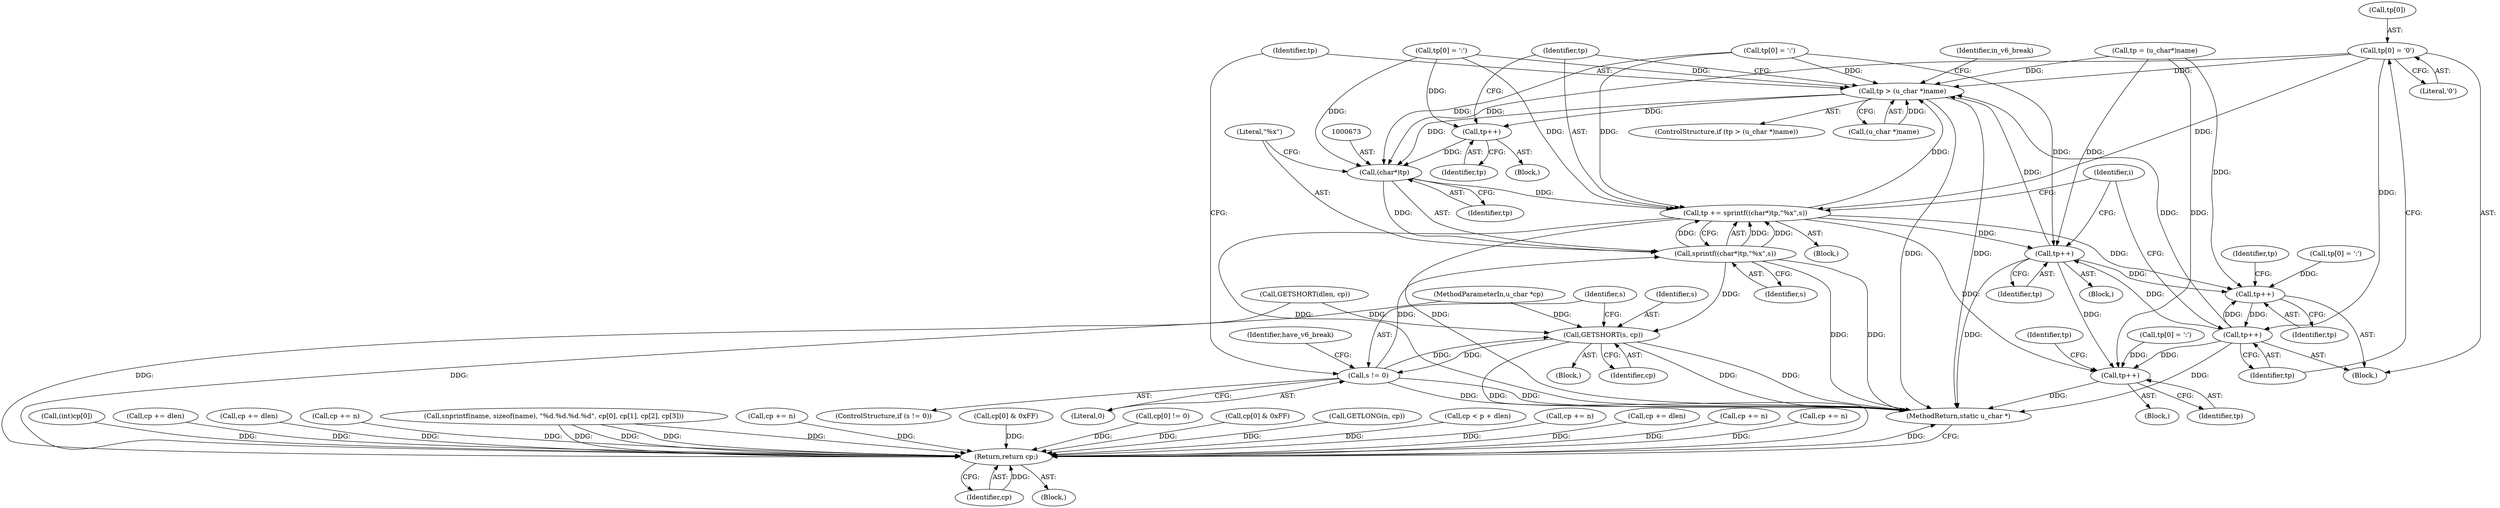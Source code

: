 digraph "0_php-src_b34d7849ed90ced9345f8ea1c59bc8d101c18468@array" {
"1000708" [label="(Call,tp[0] = '0')"];
"1000653" [label="(Call,tp > (u_char *)name)"];
"1000667" [label="(Call,tp++)"];
"1000672" [label="(Call,(char*)tp)"];
"1000669" [label="(Call,tp += sprintf((char*)tp,\"%x\",s))"];
"1000694" [label="(Call,tp++)"];
"1000706" [label="(Call,tp++)"];
"1000713" [label="(Call,tp++)"];
"1000725" [label="(Call,tp++)"];
"1000671" [label="(Call,sprintf((char*)tp,\"%x\",s))"];
"1000644" [label="(Call,GETSHORT(s, cp))"];
"1000648" [label="(Call,s != 0)"];
"1001217" [label="(Return,return cp;)"];
"1000654" [label="(Identifier,tp)"];
"1000642" [label="(Identifier,i)"];
"1000714" [label="(Identifier,tp)"];
"1000701" [label="(Call,tp[0] = ':')"];
"1000707" [label="(Identifier,tp)"];
"1000669" [label="(Call,tp += sprintf((char*)tp,\"%x\",s))"];
"1000720" [label="(Call,tp[0] = ':')"];
"1000681" [label="(Identifier,have_v6_break)"];
"1000758" [label="(Call,(int)cp[0])"];
"1000273" [label="(Call,cp += dlen)"];
"1000651" [label="(Block,)"];
"1000658" [label="(Block,)"];
"1000712" [label="(Literal,'0')"];
"1000710" [label="(Identifier,tp)"];
"1001213" [label="(Call,cp += dlen)"];
"1000655" [label="(Call,(u_char *)name)"];
"1001079" [label="(Call,cp += n)"];
"1000650" [label="(Literal,0)"];
"1000649" [label="(Identifier,s)"];
"1000647" [label="(ControlStructure,if (s != 0))"];
"1000644" [label="(Call,GETSHORT(s, cp))"];
"1001218" [label="(Identifier,cp)"];
"1000629" [label="(Call,tp = (u_char*)name)"];
"1000671" [label="(Call,sprintf((char*)tp,\"%x\",s))"];
"1000250" [label="(Call,snprintf(name, sizeof(name), \"%d.%d.%d.%d\", cp[0], cp[1], cp[2], cp[3]))"];
"1001014" [label="(Call,cp += n)"];
"1001217" [label="(Return,return cp;)"];
"1001219" [label="(MethodReturn,static u_char *)"];
"1000719" [label="(Block,)"];
"1000643" [label="(Block,)"];
"1000695" [label="(Identifier,tp)"];
"1000675" [label="(Literal,\"%x\")"];
"1000672" [label="(Call,(char*)tp)"];
"1000676" [label="(Identifier,s)"];
"1000167" [label="(Call,GETSHORT(dlen, cp))"];
"1000706" [label="(Call,tp++)"];
"1000674" [label="(Identifier,tp)"];
"1000645" [label="(Identifier,s)"];
"1000653" [label="(Call,tp > (u_char *)name)"];
"1000830" [label="(Call,cp[0] & 0xFF)"];
"1000709" [label="(Call,tp[0])"];
"1000113" [label="(Block,)"];
"1000667" [label="(Call,tp++)"];
"1000694" [label="(Call,tp++)"];
"1000670" [label="(Identifier,tp)"];
"1000726" [label="(Identifier,tp)"];
"1000652" [label="(ControlStructure,if (tp > (u_char *)name))"];
"1000668" [label="(Identifier,tp)"];
"1000646" [label="(Identifier,cp)"];
"1000107" [label="(MethodParameterIn,u_char *cp)"];
"1000802" [label="(Call,cp[0] != 0)"];
"1000648" [label="(Call,s != 0)"];
"1001154" [label="(Call,cp[0] & 0xFF)"];
"1000700" [label="(Block,)"];
"1000619" [label="(Call,GETLONG(n, cp))"];
"1000984" [label="(Call,cp < p + dlen)"];
"1000682" [label="(Block,)"];
"1000662" [label="(Call,tp[0] = ':')"];
"1000725" [label="(Call,tp++)"];
"1000352" [label="(Call,cp += n)"];
"1000491" [label="(Call,cp += dlen)"];
"1000406" [label="(Call,cp += n)"];
"1000713" [label="(Call,tp++)"];
"1001196" [label="(Call,cp += n)"];
"1000660" [label="(Identifier,in_v6_break)"];
"1000729" [label="(Identifier,tp)"];
"1000708" [label="(Call,tp[0] = '0')"];
"1000689" [label="(Call,tp[0] = ':')"];
"1000708" -> "1000700"  [label="AST: "];
"1000708" -> "1000712"  [label="CFG: "];
"1000709" -> "1000708"  [label="AST: "];
"1000712" -> "1000708"  [label="AST: "];
"1000714" -> "1000708"  [label="CFG: "];
"1000708" -> "1000653"  [label="DDG: "];
"1000708" -> "1000669"  [label="DDG: "];
"1000708" -> "1000672"  [label="DDG: "];
"1000708" -> "1000713"  [label="DDG: "];
"1000653" -> "1000652"  [label="AST: "];
"1000653" -> "1000655"  [label="CFG: "];
"1000654" -> "1000653"  [label="AST: "];
"1000655" -> "1000653"  [label="AST: "];
"1000660" -> "1000653"  [label="CFG: "];
"1000670" -> "1000653"  [label="CFG: "];
"1000653" -> "1001219"  [label="DDG: "];
"1000653" -> "1001219"  [label="DDG: "];
"1000713" -> "1000653"  [label="DDG: "];
"1000629" -> "1000653"  [label="DDG: "];
"1000689" -> "1000653"  [label="DDG: "];
"1000669" -> "1000653"  [label="DDG: "];
"1000694" -> "1000653"  [label="DDG: "];
"1000662" -> "1000653"  [label="DDG: "];
"1000655" -> "1000653"  [label="DDG: "];
"1000653" -> "1000667"  [label="DDG: "];
"1000653" -> "1000672"  [label="DDG: "];
"1000667" -> "1000658"  [label="AST: "];
"1000667" -> "1000668"  [label="CFG: "];
"1000668" -> "1000667"  [label="AST: "];
"1000670" -> "1000667"  [label="CFG: "];
"1000662" -> "1000667"  [label="DDG: "];
"1000667" -> "1000672"  [label="DDG: "];
"1000672" -> "1000671"  [label="AST: "];
"1000672" -> "1000674"  [label="CFG: "];
"1000673" -> "1000672"  [label="AST: "];
"1000674" -> "1000672"  [label="AST: "];
"1000675" -> "1000672"  [label="CFG: "];
"1000672" -> "1000669"  [label="DDG: "];
"1000672" -> "1000671"  [label="DDG: "];
"1000662" -> "1000672"  [label="DDG: "];
"1000689" -> "1000672"  [label="DDG: "];
"1000669" -> "1000651"  [label="AST: "];
"1000669" -> "1000671"  [label="CFG: "];
"1000670" -> "1000669"  [label="AST: "];
"1000671" -> "1000669"  [label="AST: "];
"1000642" -> "1000669"  [label="CFG: "];
"1000669" -> "1001219"  [label="DDG: "];
"1000669" -> "1001219"  [label="DDG: "];
"1000671" -> "1000669"  [label="DDG: "];
"1000671" -> "1000669"  [label="DDG: "];
"1000671" -> "1000669"  [label="DDG: "];
"1000662" -> "1000669"  [label="DDG: "];
"1000689" -> "1000669"  [label="DDG: "];
"1000669" -> "1000694"  [label="DDG: "];
"1000669" -> "1000706"  [label="DDG: "];
"1000669" -> "1000725"  [label="DDG: "];
"1000694" -> "1000682"  [label="AST: "];
"1000694" -> "1000695"  [label="CFG: "];
"1000695" -> "1000694"  [label="AST: "];
"1000642" -> "1000694"  [label="CFG: "];
"1000694" -> "1001219"  [label="DDG: "];
"1000713" -> "1000694"  [label="DDG: "];
"1000629" -> "1000694"  [label="DDG: "];
"1000689" -> "1000694"  [label="DDG: "];
"1000694" -> "1000706"  [label="DDG: "];
"1000694" -> "1000725"  [label="DDG: "];
"1000706" -> "1000700"  [label="AST: "];
"1000706" -> "1000707"  [label="CFG: "];
"1000707" -> "1000706"  [label="AST: "];
"1000710" -> "1000706"  [label="CFG: "];
"1000713" -> "1000706"  [label="DDG: "];
"1000629" -> "1000706"  [label="DDG: "];
"1000701" -> "1000706"  [label="DDG: "];
"1000706" -> "1000713"  [label="DDG: "];
"1000713" -> "1000700"  [label="AST: "];
"1000713" -> "1000714"  [label="CFG: "];
"1000714" -> "1000713"  [label="AST: "];
"1000642" -> "1000713"  [label="CFG: "];
"1000713" -> "1001219"  [label="DDG: "];
"1000713" -> "1000725"  [label="DDG: "];
"1000725" -> "1000719"  [label="AST: "];
"1000725" -> "1000726"  [label="CFG: "];
"1000726" -> "1000725"  [label="AST: "];
"1000729" -> "1000725"  [label="CFG: "];
"1000725" -> "1001219"  [label="DDG: "];
"1000629" -> "1000725"  [label="DDG: "];
"1000720" -> "1000725"  [label="DDG: "];
"1000671" -> "1000676"  [label="CFG: "];
"1000675" -> "1000671"  [label="AST: "];
"1000676" -> "1000671"  [label="AST: "];
"1000671" -> "1001219"  [label="DDG: "];
"1000671" -> "1001219"  [label="DDG: "];
"1000671" -> "1000644"  [label="DDG: "];
"1000648" -> "1000671"  [label="DDG: "];
"1000644" -> "1000643"  [label="AST: "];
"1000644" -> "1000646"  [label="CFG: "];
"1000645" -> "1000644"  [label="AST: "];
"1000646" -> "1000644"  [label="AST: "];
"1000649" -> "1000644"  [label="CFG: "];
"1000644" -> "1001219"  [label="DDG: "];
"1000644" -> "1001219"  [label="DDG: "];
"1000648" -> "1000644"  [label="DDG: "];
"1000167" -> "1000644"  [label="DDG: "];
"1000107" -> "1000644"  [label="DDG: "];
"1000644" -> "1000648"  [label="DDG: "];
"1000644" -> "1001217"  [label="DDG: "];
"1000648" -> "1000647"  [label="AST: "];
"1000648" -> "1000650"  [label="CFG: "];
"1000649" -> "1000648"  [label="AST: "];
"1000650" -> "1000648"  [label="AST: "];
"1000654" -> "1000648"  [label="CFG: "];
"1000681" -> "1000648"  [label="CFG: "];
"1000648" -> "1001219"  [label="DDG: "];
"1000648" -> "1001219"  [label="DDG: "];
"1001217" -> "1000113"  [label="AST: "];
"1001217" -> "1001218"  [label="CFG: "];
"1001218" -> "1001217"  [label="AST: "];
"1001219" -> "1001217"  [label="CFG: "];
"1001217" -> "1001219"  [label="DDG: "];
"1001218" -> "1001217"  [label="DDG: "];
"1001154" -> "1001217"  [label="DDG: "];
"1000406" -> "1001217"  [label="DDG: "];
"1000250" -> "1001217"  [label="DDG: "];
"1000250" -> "1001217"  [label="DDG: "];
"1000250" -> "1001217"  [label="DDG: "];
"1000250" -> "1001217"  [label="DDG: "];
"1001213" -> "1001217"  [label="DDG: "];
"1000830" -> "1001217"  [label="DDG: "];
"1001079" -> "1001217"  [label="DDG: "];
"1001196" -> "1001217"  [label="DDG: "];
"1000802" -> "1001217"  [label="DDG: "];
"1001014" -> "1001217"  [label="DDG: "];
"1000167" -> "1001217"  [label="DDG: "];
"1000619" -> "1001217"  [label="DDG: "];
"1000352" -> "1001217"  [label="DDG: "];
"1000758" -> "1001217"  [label="DDG: "];
"1000273" -> "1001217"  [label="DDG: "];
"1000984" -> "1001217"  [label="DDG: "];
"1000491" -> "1001217"  [label="DDG: "];
"1000107" -> "1001217"  [label="DDG: "];
}
